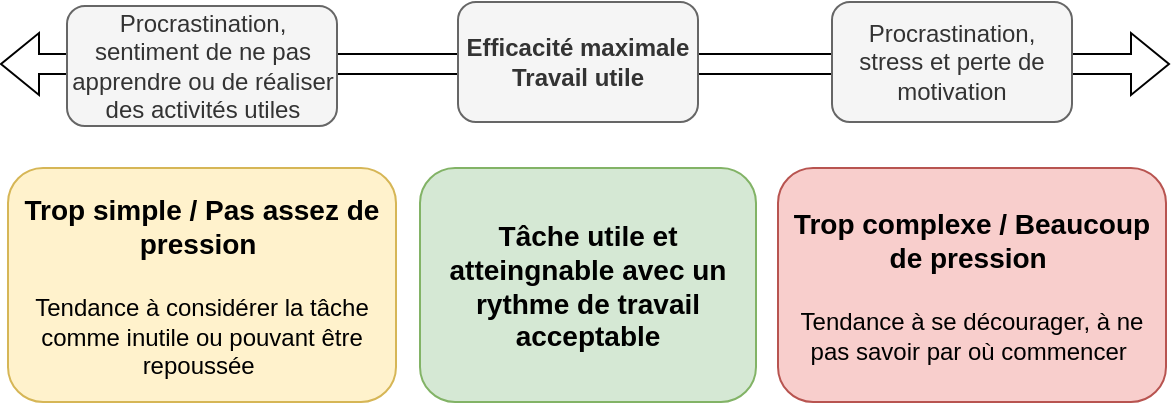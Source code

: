 <mxfile version="24.1.0" type="device">
  <diagram name="Page-1" id="tQALGRtWZwikMlib1rIW">
    <mxGraphModel dx="675" dy="390" grid="0" gridSize="10" guides="1" tooltips="1" connect="1" arrows="1" fold="1" page="0" pageScale="1" pageWidth="827" pageHeight="1169" math="0" shadow="0">
      <root>
        <mxCell id="0" />
        <mxCell id="1" parent="0" />
        <mxCell id="jC7cCKSampaYLbDwC7Wh-1" value="" style="shape=flexArrow;endArrow=classic;startArrow=classic;html=1;rounded=0;" edge="1" parent="1">
          <mxGeometry width="100" height="100" relative="1" as="geometry">
            <mxPoint x="89" y="270" as="sourcePoint" />
            <mxPoint x="674" y="270" as="targetPoint" />
          </mxGeometry>
        </mxCell>
        <mxCell id="jC7cCKSampaYLbDwC7Wh-2" value="&lt;div style=&quot;font-size: 14px;&quot;&gt;&lt;b style=&quot;&quot;&gt;&lt;font style=&quot;font-size: 14px;&quot;&gt;Trop simple / Pas assez de pression&amp;nbsp;&lt;br&gt;&lt;br&gt;&lt;/font&gt;&lt;/b&gt;&lt;/div&gt;&lt;div style=&quot;&quot;&gt;&lt;font style=&quot;font-size: 12px;&quot;&gt;Tendance à considérer la tâche comme inutile ou pouvant être repoussée&amp;nbsp;&lt;/font&gt;&lt;/div&gt;" style="rounded=1;whiteSpace=wrap;html=1;fillColor=#fff2cc;strokeColor=#d6b656;" vertex="1" parent="1">
          <mxGeometry x="93" y="322" width="194" height="117" as="geometry" />
        </mxCell>
        <mxCell id="jC7cCKSampaYLbDwC7Wh-3" value="&lt;div style=&quot;font-size: 14px;&quot;&gt;&lt;b style=&quot;&quot;&gt;&lt;font style=&quot;font-size: 14px;&quot;&gt;Trop complexe / Beaucoup de pression&amp;nbsp;&lt;br&gt;&lt;br&gt;&lt;/font&gt;&lt;/b&gt;&lt;/div&gt;&lt;div style=&quot;&quot;&gt;&lt;font style=&quot;font-size: 12px;&quot;&gt;Tendance à se décourager, à ne pas savoir par où commencer&amp;nbsp;&lt;/font&gt;&lt;/div&gt;" style="rounded=1;whiteSpace=wrap;html=1;fillColor=#f8cecc;strokeColor=#b85450;" vertex="1" parent="1">
          <mxGeometry x="478" y="322" width="194" height="117" as="geometry" />
        </mxCell>
        <mxCell id="jC7cCKSampaYLbDwC7Wh-4" value="&lt;div style=&quot;font-size: 14px;&quot;&gt;&lt;b style=&quot;&quot;&gt;&lt;font style=&quot;font-size: 14px;&quot;&gt;Tâche utile et atteingnable avec un rythme de travail acceptable&lt;br&gt;&lt;/font&gt;&lt;/b&gt;&lt;/div&gt;" style="rounded=1;whiteSpace=wrap;html=1;fillColor=#d5e8d4;strokeColor=#82b366;" vertex="1" parent="1">
          <mxGeometry x="299" y="322" width="168" height="117" as="geometry" />
        </mxCell>
        <mxCell id="jC7cCKSampaYLbDwC7Wh-5" value="Procrastination,&lt;div&gt;sentiment de ne pas apprendre ou de réaliser des activités utiles&lt;/div&gt;" style="rounded=1;whiteSpace=wrap;html=1;fillColor=#f5f5f5;strokeColor=#666666;fontColor=#333333;" vertex="1" parent="1">
          <mxGeometry x="122.5" y="241" width="135" height="60" as="geometry" />
        </mxCell>
        <mxCell id="jC7cCKSampaYLbDwC7Wh-8" value="&lt;b&gt;Efficacité maximale&lt;/b&gt;&lt;div&gt;&lt;b&gt;Travail utile&lt;/b&gt;&lt;/div&gt;" style="rounded=1;whiteSpace=wrap;html=1;fillColor=#f5f5f5;strokeColor=#666666;fontColor=#333333;" vertex="1" parent="1">
          <mxGeometry x="318" y="239" width="120" height="60" as="geometry" />
        </mxCell>
        <mxCell id="jC7cCKSampaYLbDwC7Wh-9" value="Procrastination, stress et perte de motivation" style="rounded=1;whiteSpace=wrap;html=1;fillColor=#f5f5f5;strokeColor=#666666;fontColor=#333333;" vertex="1" parent="1">
          <mxGeometry x="505" y="239" width="120" height="60" as="geometry" />
        </mxCell>
      </root>
    </mxGraphModel>
  </diagram>
</mxfile>
